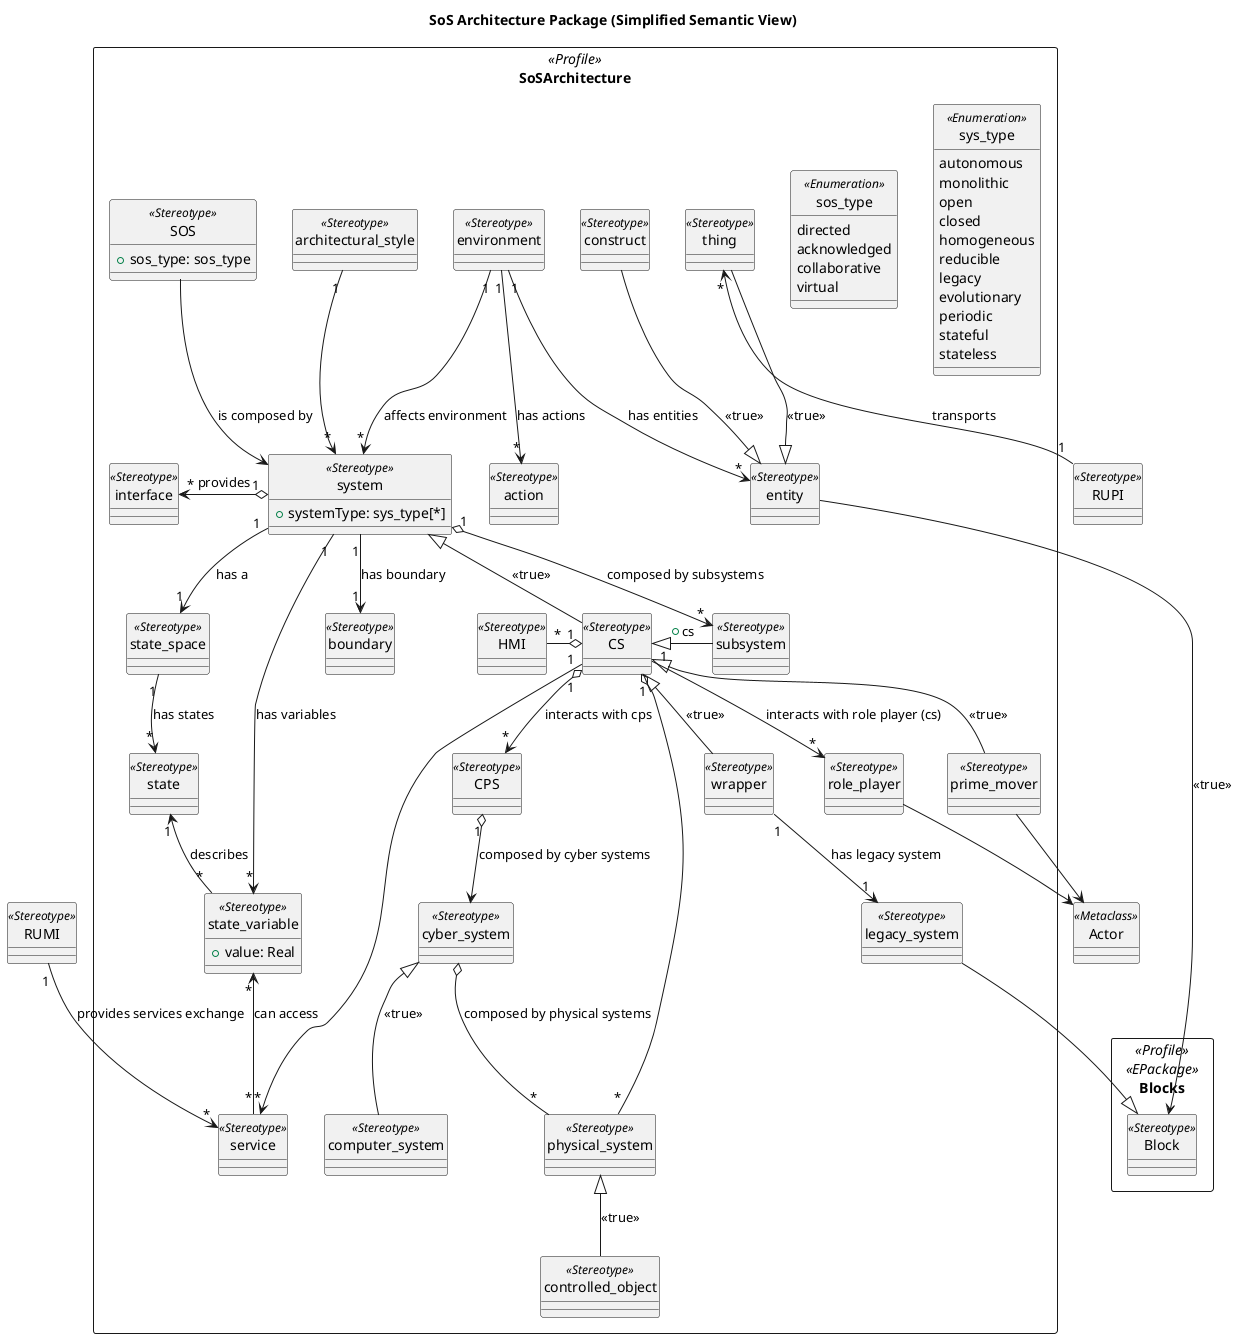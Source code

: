 @startuml
	title SoS Architecture Package (Simplified Semantic View)
	skinparam componentStyle rectangle
		 
	rectangle "Blocks" <<Profile>> <<EPackage>> {
		class "Block" <<Stereotype>>
	}
	' Metaclass reference
	class  "Actor" <<Metaclass>>
	
	' Communication elements
	class "RUMI" <<Stereotype>>
	class "RUPI" <<Stereotype>>		
	
	rectangle SoSArchitecture <<Profile>> {
		' Enumerations
		enum sys_type <<Enumeration>> {
		  autonomous
		  monolithic
		  open
		  closed
		  homogeneous
		  reducible
		  legacy
		  evolutionary
		  periodic
		  stateful
		  stateless
		}
		
		enum sos_type <<Enumeration>> {
		  directed
		  acknowledged
		  collaborative
		  virtual
		}
		
		class "entity" <<Stereotype>>
		' Core system stereotypes
		class "system" <<Stereotype>>{
		  +systemType: sys_type[*]
		}
		
		class "subsystem" <<Stereotype>>
		class "SOS" <<Stereotype>>{
		  +sos_type: sos_type
		}
		
		class "CS" <<Stereotype>>
		class "CPS" <<Stereotype>>
		class "physical_system" <<Stereotype>>
		class "cyber_system" <<Stereotype>>
		class "computer_system" <<Stereotype>>
		class "HMI" <<Stereotype>>
		class "wrapper" <<Stereotype>>
		class "controlled_object" <<Stereotype>>
		class "legacy_system" <<Stereotype>>
		
		' Interface, service, and boundary
		class "interface" <<Stereotype>>
		class "boundary" <<Stereotype>>
		class "construct" <<Stereotype>>
		class "architectural_style" <<Stereotype>>
		class "service" <<Stereotype>>
		class "prime_mover" <<Stereotype>>
		class "role_player" <<Stereotype>>
		class thing <<Stereotype>>
		
		' State elements
		class "state" <<Stereotype>>
		class "state_variable" <<Stereotype>>{
		  +value: Real
		}
		class "state_space" <<Stereotype>>
		class "action" <<Stereotype>>
		class "environment" <<Stereotype>>
	}

	
	' Relations
	Block <-- entity: <<true>>
	SOS --> system : is composed by
	system "1" o--> "*" subsystem : composed by subsystems
	system <|-- CS : <<true>>
	system "1" o-left-> "*" interface: provides
	architectural_style "1" --> "*" system
	system "1" --> "1" state_space: has a
	system "1" --> "*" state_variable: has variables
	state_space "1" --> "*" state: has states
	state_variable "*" -up-> "1" state: describes
	service "*" -up-> "*" state_variable: can access
	
	CS "1" o-down-> "*" CPS: interacts with cps
	CS <|-left- subsystem: +cs
	CS "1" o-- "*" physical_system
	CS "1" o-left- "*" HMI
	CS "1" --> "*" service
	CS <|-- prime_mover: <<true>>
	CS "1" --> "*" role_player: interacts with role player (cs)
	CS <|-- wrapper: <<true>>
	
	Actor <-up- role_player
	Actor <-up- prime_mover
	
	CPS "1" o--> cyber_system : composed by cyber systems
	cyber_system <|-- computer_system: <<true>>
	cyber_system o-- "*" physical_system: composed by physical systems
	physical_system <|-- controlled_object: <<true>>
	
	environment "1" --> "*" action: has actions
	environment "1" --> "*" system : affects environment
	environment "1" --> "*" entity: has entities
	
	construct --|> entity: <<true>>
	
	thing --|> entity: <<true>>
	thing "*" <-- "1" RUPI: transports
	system "1" --> "1" boundary : has boundary

	wrapper "1" --> "1" legacy_system : has legacy system
	legacy_system --|> Block
	
	RUMI "1" --> "*" service: provides services exchange 

	hide <<Stereotype>> circle
	hide <<Metaclass>> circle
	hide <<Enumeration>> circle
@enduml
